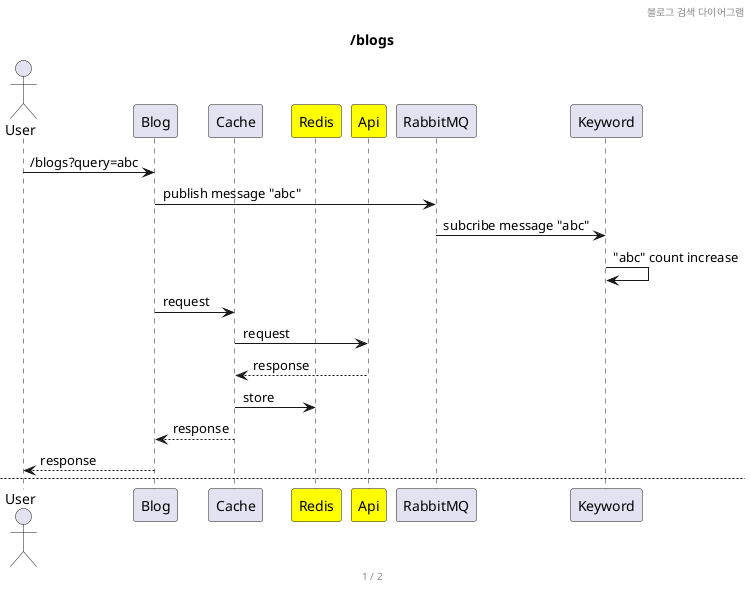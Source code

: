 @startuml

title /blogs
header 블로그 검색 다이어그램
footer %page% / %lastpage%

actor User
participant Blog
participant Cache
participant Redis #yellow
participant Api #yellow
participant RabbitMQ
participant Keyword

User -> Blog: /blogs?query=abc
Blog -> RabbitMQ: publish message "abc"
RabbitMQ -> Keyword: subcribe message "abc"
Keyword -> Keyword: "abc" count increase
Blog -> Cache: request
Cache -> Api: request
Api --> Cache: response
Cache -> Redis: store
Cache --> Blog: response
Blog --> User: response

newpage

User -> Blog: /blogs?query=abc
Blog -> RabbitMQ: publish message "abc"
RabbitMQ -> Keyword: subcribe message "abc"
Keyword -> Keyword: "abc" count increase
Blog -> Cache: request
Cache -> Redis: check
Redis --> Cache: response
Cache --> Blog: response
Blog --> User: response

@enduml